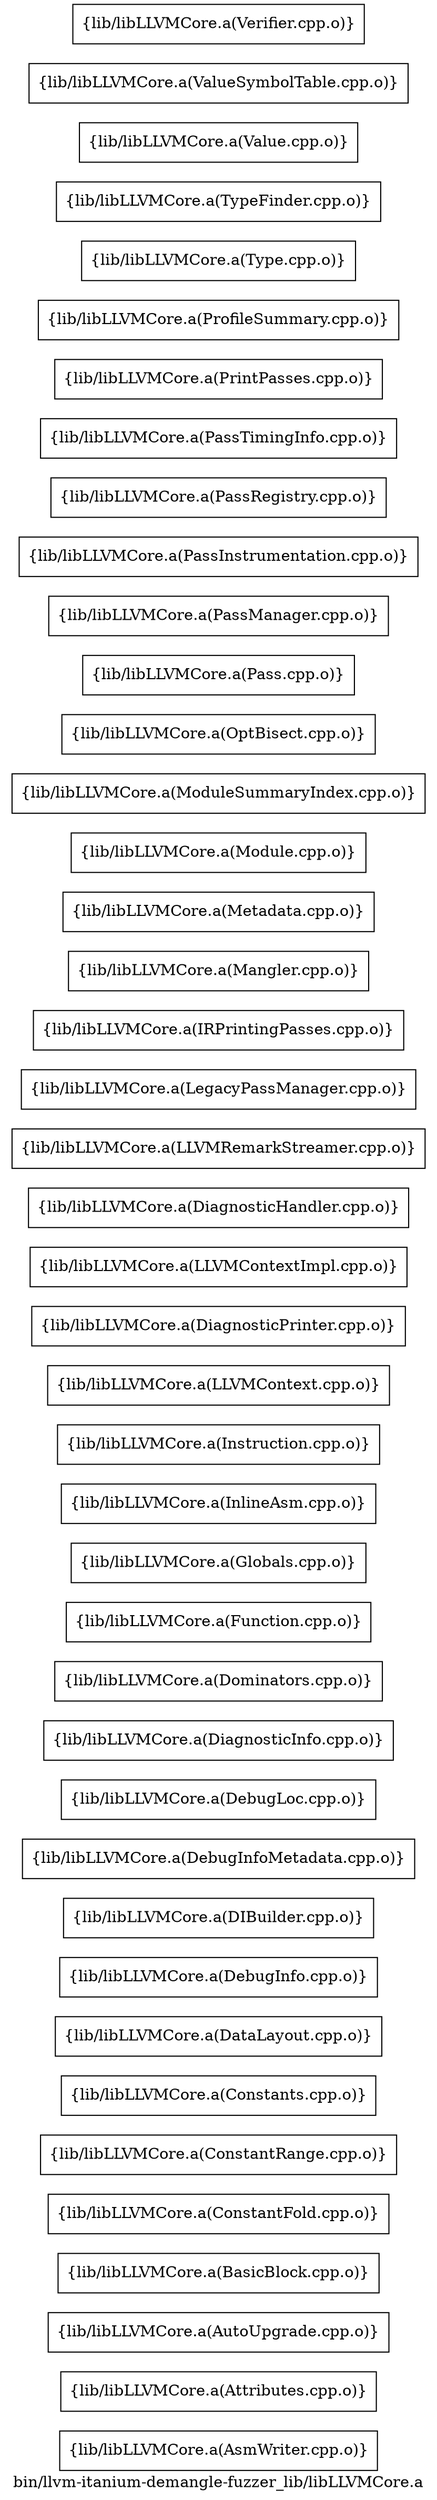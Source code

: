 digraph "bin/llvm-itanium-demangle-fuzzer_lib/libLLVMCore.a" {
	label="bin/llvm-itanium-demangle-fuzzer_lib/libLLVMCore.a";
	rankdir=LR;

	Node0x55ae71129df8 [shape=record,shape=box,group=0,label="{lib/libLLVMCore.a(AsmWriter.cpp.o)}"];
	Node0x55ae7112e1c8 [shape=record,shape=box,group=0,label="{lib/libLLVMCore.a(Attributes.cpp.o)}"];
	Node0x55ae7112d9a8 [shape=record,shape=box,group=0,label="{lib/libLLVMCore.a(AutoUpgrade.cpp.o)}"];
	Node0x55ae7112d958 [shape=record,shape=box,group=0,label="{lib/libLLVMCore.a(BasicBlock.cpp.o)}"];
	Node0x55ae7112ce18 [shape=record,shape=box,group=0,label="{lib/libLLVMCore.a(ConstantFold.cpp.o)}"];
	Node0x55ae7112c7d8 [shape=record,shape=box,group=0,label="{lib/libLLVMCore.a(ConstantRange.cpp.o)}"];
	Node0x55ae71130e28 [shape=record,shape=box,group=0,label="{lib/libLLVMCore.a(Constants.cpp.o)}"];
	Node0x55ae711306a8 [shape=record,shape=box,group=0,label="{lib/libLLVMCore.a(DataLayout.cpp.o)}"];
	Node0x55ae71130068 [shape=record,shape=box,group=0,label="{lib/libLLVMCore.a(DebugInfo.cpp.o)}"];
	Node0x55ae7112b428 [shape=record,shape=box,group=0,label="{lib/libLLVMCore.a(DIBuilder.cpp.o)}"];
	Node0x55ae7112b658 [shape=record,shape=box,group=0,label="{lib/libLLVMCore.a(DebugInfoMetadata.cpp.o)}"];
	Node0x55ae7112c3c8 [shape=record,shape=box,group=0,label="{lib/libLLVMCore.a(DebugLoc.cpp.o)}"];
	Node0x55ae71127698 [shape=record,shape=box,group=0,label="{lib/libLLVMCore.a(DiagnosticInfo.cpp.o)}"];
	Node0x55ae711287c8 [shape=record,shape=box,group=0,label="{lib/libLLVMCore.a(Dominators.cpp.o)}"];
	Node0x55ae71128a48 [shape=record,shape=box,group=0,label="{lib/libLLVMCore.a(Function.cpp.o)}"];
	Node0x55ae71129998 [shape=record,shape=box,group=0,label="{lib/libLLVMCore.a(Globals.cpp.o)}"];
	Node0x55ae7112ffc8 [shape=record,shape=box,group=0,label="{lib/libLLVMCore.a(InlineAsm.cpp.o)}"];
	Node0x55ae7112dd18 [shape=record,shape=box,group=0,label="{lib/libLLVMCore.a(Instruction.cpp.o)}"];
	Node0x55ae7112c5f8 [shape=record,shape=box,group=0,label="{lib/libLLVMCore.a(LLVMContext.cpp.o)}"];
	Node0x55ae7112d318 [shape=record,shape=box,group=0,label="{lib/libLLVMCore.a(DiagnosticPrinter.cpp.o)}"];
	Node0x55ae7112d638 [shape=record,shape=box,group=0,label="{lib/libLLVMCore.a(LLVMContextImpl.cpp.o)}"];
	Node0x55ae7112b1a8 [shape=record,shape=box,group=0,label="{lib/libLLVMCore.a(DiagnosticHandler.cpp.o)}"];
	Node0x55ae7112c648 [shape=record,shape=box,group=0,label="{lib/libLLVMCore.a(LLVMRemarkStreamer.cpp.o)}"];
	Node0x55ae71129e98 [shape=record,shape=box,group=0,label="{lib/libLLVMCore.a(LegacyPassManager.cpp.o)}"];
	Node0x55ae7112efd8 [shape=record,shape=box,group=0,label="{lib/libLLVMCore.a(IRPrintingPasses.cpp.o)}"];
	Node0x55ae7112be78 [shape=record,shape=box,group=0,label="{lib/libLLVMCore.a(Mangler.cpp.o)}"];
	Node0x55ae711276e8 [shape=record,shape=box,group=0,label="{lib/libLLVMCore.a(Metadata.cpp.o)}"];
	Node0x55ae71127e18 [shape=record,shape=box,group=0,label="{lib/libLLVMCore.a(Module.cpp.o)}"];
	Node0x55ae7112dea8 [shape=record,shape=box,group=0,label="{lib/libLLVMCore.a(ModuleSummaryIndex.cpp.o)}"];
	Node0x55ae7112c8c8 [shape=record,shape=box,group=0,label="{lib/libLLVMCore.a(OptBisect.cpp.o)}"];
	Node0x55ae7112d548 [shape=record,shape=box,group=0,label="{lib/libLLVMCore.a(Pass.cpp.o)}"];
	Node0x55ae7112d688 [shape=record,shape=box,group=0,label="{lib/libLLVMCore.a(PassManager.cpp.o)}"];
	Node0x55ae7112b158 [shape=record,shape=box,group=0,label="{lib/libLLVMCore.a(PassInstrumentation.cpp.o)}"];
	Node0x55ae7112c238 [shape=record,shape=box,group=0,label="{lib/libLLVMCore.a(PassRegistry.cpp.o)}"];
	Node0x55ae7112c008 [shape=record,shape=box,group=0,label="{lib/libLLVMCore.a(PassTimingInfo.cpp.o)}"];
	Node0x55ae71129f88 [shape=record,shape=box,group=0,label="{lib/libLLVMCore.a(PrintPasses.cpp.o)}"];
	Node0x55ae7112b1f8 [shape=record,shape=box,group=0,label="{lib/libLLVMCore.a(ProfileSummary.cpp.o)}"];
	Node0x55ae71129178 [shape=record,shape=box,group=0,label="{lib/libLLVMCore.a(Type.cpp.o)}"];
	Node0x55ae7112b6f8 [shape=record,shape=box,group=0,label="{lib/libLLVMCore.a(TypeFinder.cpp.o)}"];
	Node0x55ae7112a3e8 [shape=record,shape=box,group=0,label="{lib/libLLVMCore.a(Value.cpp.o)}"];
	Node0x55ae7112a118 [shape=record,shape=box,group=0,label="{lib/libLLVMCore.a(ValueSymbolTable.cpp.o)}"];
	Node0x55ae7112a938 [shape=record,shape=box,group=0,label="{lib/libLLVMCore.a(Verifier.cpp.o)}"];
}
